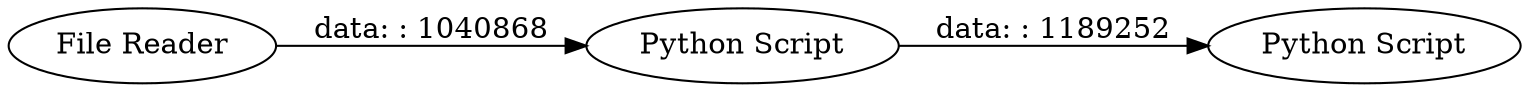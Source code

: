 digraph {
	"2849324529484464140_14" [label="File Reader"]
	"2849324529484464140_22" [label="Python Script"]
	"2849324529484464140_23" [label="Python Script"]
	"2849324529484464140_14" -> "2849324529484464140_22" [label="data: : 1040868"]
	"2849324529484464140_22" -> "2849324529484464140_23" [label="data: : 1189252"]
	rankdir=LR
}
